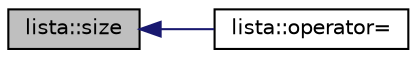 digraph G
{
  edge [fontname="Helvetica",fontsize="10",labelfontname="Helvetica",labelfontsize="10"];
  node [fontname="Helvetica",fontsize="10",shape=record];
  rankdir="LR";
  Node1 [label="lista::size",height=0.2,width=0.4,color="black", fillcolor="grey75", style="filled" fontcolor="black"];
  Node1 -> Node2 [dir="back",color="midnightblue",fontsize="10",style="solid",fontname="Helvetica"];
  Node2 [label="lista::operator=",height=0.2,width=0.4,color="black", fillcolor="white", style="filled",URL="$classlista.html#a34b6928b48bb770cf37ab65394385637",tooltip="ma za zadanie przypisywać jedna liste do drugiej (de facto tworzyć kopie)."];
}
